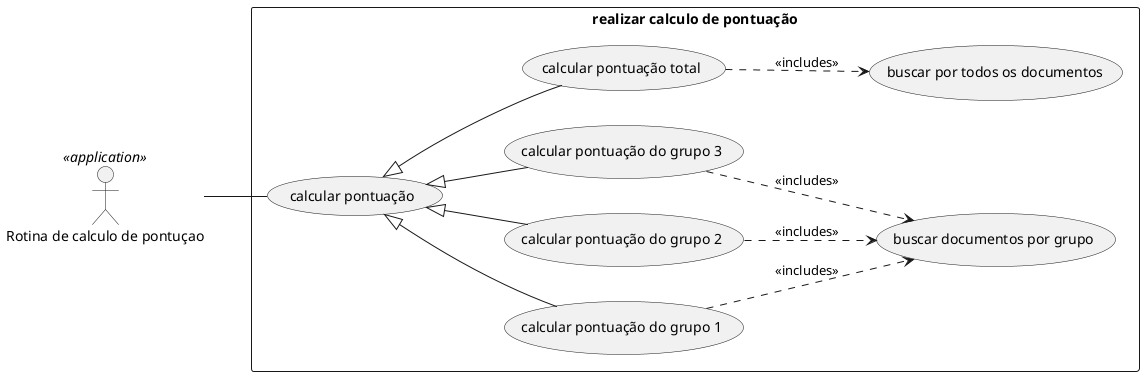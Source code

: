 @startuml
left to right direction
skinparam packagestyle rectangle
:Rotina de calculo de pontuçao: as pontuation <<application>>
rectangle "realizar calculo de pontuação"{
    pontuation -- (calcular pontuação)
    (calcular pontuação) <|-- (calcular pontuação do grupo 1) 
    (calcular pontuação) <|-- (calcular pontuação do grupo 2) 
    (calcular pontuação) <|-- (calcular pontuação do grupo 3)
    (calcular pontuação) <|-- (calcular pontuação total)
    (calcular pontuação total) ..> (buscar por todos os documentos): <<includes>>
    (calcular pontuação do grupo 1) ..> (buscar documentos por grupo): <<includes>>
    (calcular pontuação do grupo 2) ..> (buscar documentos por grupo): <<includes>>
    (calcular pontuação do grupo 3) ..> (buscar documentos por grupo): <<includes>>
}
@enduml